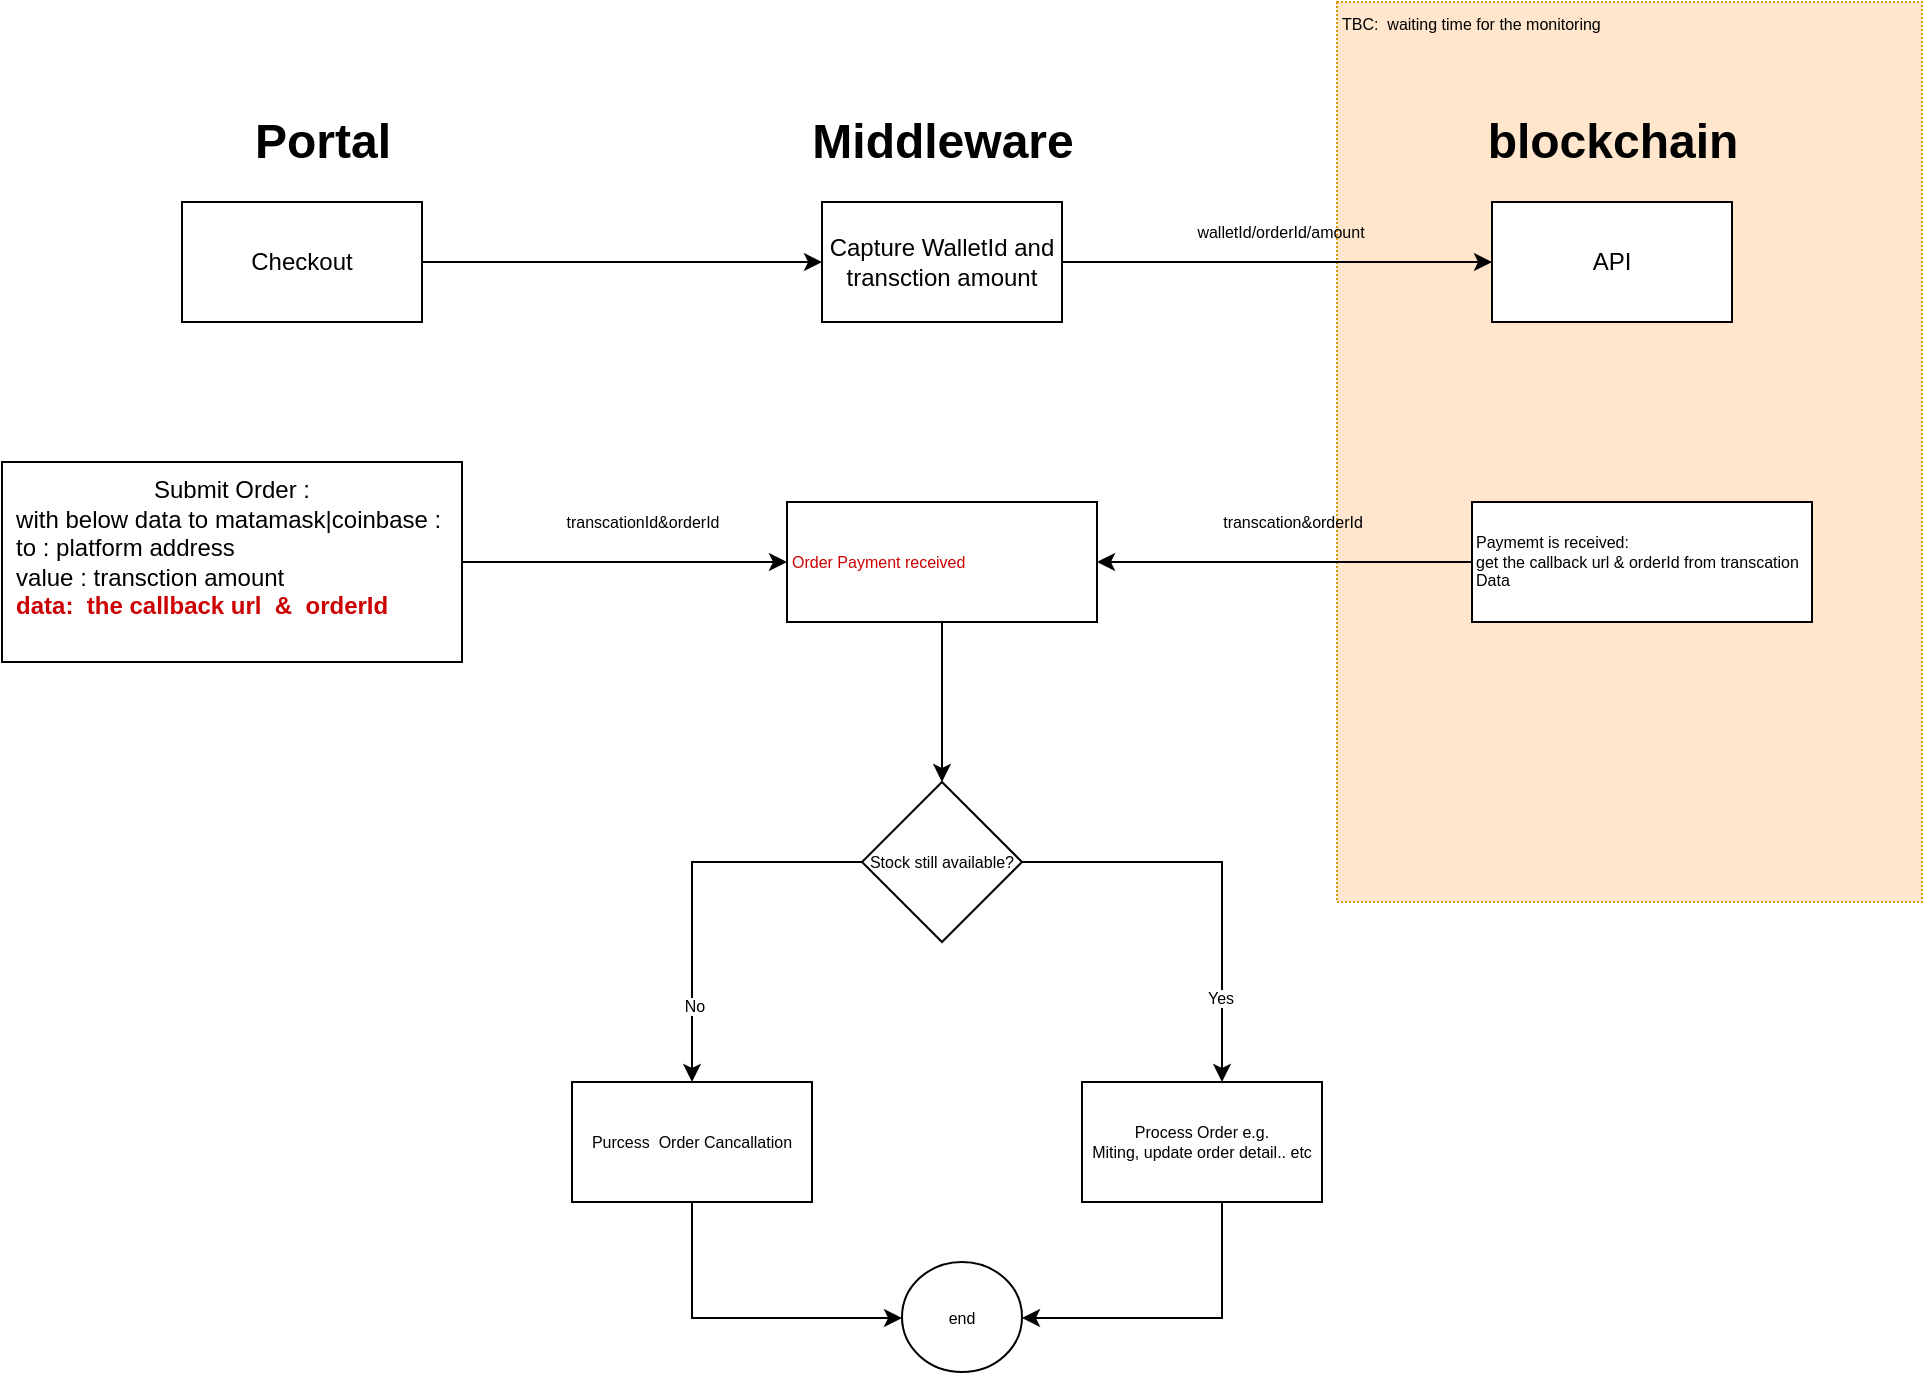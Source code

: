 <mxfile version="20.8.16" type="github"><diagram name="第 1 页" id="wN_GnZvctJ6SPSQBXwzq"><mxGraphModel dx="2261" dy="764" grid="1" gridSize="10" guides="1" tooltips="1" connect="1" arrows="1" fold="1" page="1" pageScale="1" pageWidth="827" pageHeight="1169" math="0" shadow="0"><root><mxCell id="0"/><mxCell id="1" parent="0"/><mxCell id="oOsk_JeAfeM5AghqheXJ-31" value="TBC:&amp;nbsp; waiting time for the&amp;nbsp;monitoring" style="rounded=0;whiteSpace=wrap;html=1;shadow=0;dashed=1;dashPattern=1 1;fontSize=8;fillColor=#ffe6cc;strokeColor=#d79b00;align=left;verticalAlign=top;" vertex="1" parent="1"><mxGeometry x="517.5" y="10" width="292.5" height="450" as="geometry"/></mxCell><mxCell id="oOsk_JeAfeM5AghqheXJ-6" style="edgeStyle=orthogonalEdgeStyle;rounded=0;orthogonalLoop=1;jettySize=auto;html=1;" edge="1" parent="1" source="oOsk_JeAfeM5AghqheXJ-1" target="oOsk_JeAfeM5AghqheXJ-5"><mxGeometry relative="1" as="geometry"/></mxCell><mxCell id="oOsk_JeAfeM5AghqheXJ-1" value="Checkout" style="rounded=0;whiteSpace=wrap;html=1;" vertex="1" parent="1"><mxGeometry x="-60" y="110" width="120" height="60" as="geometry"/></mxCell><mxCell id="oOsk_JeAfeM5AghqheXJ-2" value="Portal" style="text;strokeColor=none;fillColor=none;html=1;fontSize=24;fontStyle=1;verticalAlign=middle;align=center;" vertex="1" parent="1"><mxGeometry x="-40" y="60" width="100" height="40" as="geometry"/></mxCell><mxCell id="oOsk_JeAfeM5AghqheXJ-3" value="Middleware" style="text;strokeColor=none;fillColor=none;html=1;fontSize=24;fontStyle=1;verticalAlign=middle;align=center;" vertex="1" parent="1"><mxGeometry x="270" y="60" width="100" height="40" as="geometry"/></mxCell><mxCell id="oOsk_JeAfeM5AghqheXJ-4" value="blockchain" style="text;strokeColor=none;fillColor=none;html=1;fontSize=24;fontStyle=1;verticalAlign=middle;align=center;" vertex="1" parent="1"><mxGeometry x="600" y="60" width="110" height="40" as="geometry"/></mxCell><mxCell id="oOsk_JeAfeM5AghqheXJ-21" value="" style="edgeStyle=orthogonalEdgeStyle;rounded=0;orthogonalLoop=1;jettySize=auto;html=1;fontSize=8;fontColor=#000000;" edge="1" parent="1" source="oOsk_JeAfeM5AghqheXJ-5" target="oOsk_JeAfeM5AghqheXJ-20"><mxGeometry relative="1" as="geometry"/></mxCell><mxCell id="oOsk_JeAfeM5AghqheXJ-5" value="Capture WalletId and transction amount" style="rounded=0;whiteSpace=wrap;html=1;" vertex="1" parent="1"><mxGeometry x="260" y="110" width="120" height="60" as="geometry"/></mxCell><mxCell id="oOsk_JeAfeM5AghqheXJ-27" style="edgeStyle=orthogonalEdgeStyle;rounded=0;orthogonalLoop=1;jettySize=auto;html=1;entryX=0;entryY=0.5;entryDx=0;entryDy=0;fontSize=8;fontColor=#000000;" edge="1" parent="1" source="oOsk_JeAfeM5AghqheXJ-7" target="oOsk_JeAfeM5AghqheXJ-12"><mxGeometry relative="1" as="geometry"/></mxCell><mxCell id="oOsk_JeAfeM5AghqheXJ-7" value="Submit Order :&lt;br&gt;&lt;div style=&quot;text-align: left;&quot;&gt;with below data to matamask|coinbase :&amp;nbsp;&lt;br&gt;to :&amp;nbsp;platform address&amp;nbsp;&lt;br&gt;value : transction amount&lt;br&gt;&lt;b&gt;&lt;font color=&quot;#cc0000&quot;&gt;data:&amp;nbsp; the callback url&amp;nbsp; &amp;amp;&amp;nbsp; orderId&amp;nbsp;&lt;/font&gt;&lt;/b&gt;&lt;br&gt;&lt;br&gt;&lt;/div&gt;" style="rounded=0;whiteSpace=wrap;html=1;" vertex="1" parent="1"><mxGeometry x="-150" y="240" width="230" height="100" as="geometry"/></mxCell><mxCell id="oOsk_JeAfeM5AghqheXJ-46" style="edgeStyle=orthogonalEdgeStyle;rounded=0;orthogonalLoop=1;jettySize=auto;html=1;fontSize=8;fontColor=#000000;" edge="1" parent="1" source="oOsk_JeAfeM5AghqheXJ-12" target="oOsk_JeAfeM5AghqheXJ-32"><mxGeometry relative="1" as="geometry"/></mxCell><mxCell id="oOsk_JeAfeM5AghqheXJ-12" value="Order Payment received&amp;nbsp;" style="whiteSpace=wrap;html=1;fontColor=#CC0000;rounded=0;fontSize=8;align=left;" vertex="1" parent="1"><mxGeometry x="242.5" y="260" width="155" height="60" as="geometry"/></mxCell><mxCell id="oOsk_JeAfeM5AghqheXJ-23" style="edgeStyle=orthogonalEdgeStyle;rounded=0;orthogonalLoop=1;jettySize=auto;html=1;entryX=1;entryY=0.5;entryDx=0;entryDy=0;fontSize=8;fontColor=#000000;" edge="1" parent="1" source="oOsk_JeAfeM5AghqheXJ-16" target="oOsk_JeAfeM5AghqheXJ-12"><mxGeometry relative="1" as="geometry"/></mxCell><mxCell id="oOsk_JeAfeM5AghqheXJ-16" value="Paymemt is received:&amp;nbsp;&lt;br&gt;get the callback url &amp;amp; orderId from transcation Data" style="rounded=0;whiteSpace=wrap;html=1;fontSize=8;fontColor=#000000;align=left;" vertex="1" parent="1"><mxGeometry x="585" y="260" width="170" height="60" as="geometry"/></mxCell><mxCell id="oOsk_JeAfeM5AghqheXJ-20" value="API" style="whiteSpace=wrap;html=1;rounded=0;" vertex="1" parent="1"><mxGeometry x="595" y="110" width="120" height="60" as="geometry"/></mxCell><mxCell id="oOsk_JeAfeM5AghqheXJ-22" value="walletId/orderId/amount" style="text;html=1;align=center;verticalAlign=middle;resizable=0;points=[];autosize=1;strokeColor=none;fillColor=none;fontSize=8;fontColor=#000000;" vertex="1" parent="1"><mxGeometry x="413.5" y="110" width="150" height="30" as="geometry"/></mxCell><mxCell id="oOsk_JeAfeM5AghqheXJ-24" value="transcation&amp;amp;orderId" style="text;html=1;align=center;verticalAlign=middle;resizable=0;points=[];autosize=1;strokeColor=none;fillColor=none;fontSize=8;fontColor=#000000;" vertex="1" parent="1"><mxGeometry x="430" y="255" width="130" height="30" as="geometry"/></mxCell><mxCell id="oOsk_JeAfeM5AghqheXJ-28" value="transcationId&amp;amp;orderId" style="text;html=1;align=center;verticalAlign=middle;resizable=0;points=[];autosize=1;strokeColor=none;fillColor=none;fontSize=8;fontColor=#000000;" vertex="1" parent="1"><mxGeometry x="100" y="255" width="140" height="30" as="geometry"/></mxCell><mxCell id="oOsk_JeAfeM5AghqheXJ-33" style="edgeStyle=orthogonalEdgeStyle;rounded=0;orthogonalLoop=1;jettySize=auto;html=1;fontSize=8;fontColor=#000000;" edge="1" parent="1" source="oOsk_JeAfeM5AghqheXJ-32" target="oOsk_JeAfeM5AghqheXJ-34"><mxGeometry relative="1" as="geometry"><mxPoint x="220" y="570" as="targetPoint"/><Array as="points"><mxPoint x="195" y="440"/></Array></mxGeometry></mxCell><mxCell id="oOsk_JeAfeM5AghqheXJ-51" value="No" style="edgeLabel;html=1;align=center;verticalAlign=middle;resizable=0;points=[];fontSize=8;fontColor=#000000;" vertex="1" connectable="0" parent="oOsk_JeAfeM5AghqheXJ-33"><mxGeometry x="0.61" y="1" relative="1" as="geometry"><mxPoint as="offset"/></mxGeometry></mxCell><mxCell id="oOsk_JeAfeM5AghqheXJ-37" style="edgeStyle=orthogonalEdgeStyle;rounded=0;orthogonalLoop=1;jettySize=auto;html=1;fontSize=8;fontColor=#000000;" edge="1" parent="1" source="oOsk_JeAfeM5AghqheXJ-32" target="oOsk_JeAfeM5AghqheXJ-36"><mxGeometry relative="1" as="geometry"><Array as="points"><mxPoint x="460" y="440"/></Array></mxGeometry></mxCell><mxCell id="oOsk_JeAfeM5AghqheXJ-52" value="Yes" style="edgeLabel;html=1;align=center;verticalAlign=middle;resizable=0;points=[];fontSize=8;fontColor=#000000;" vertex="1" connectable="0" parent="oOsk_JeAfeM5AghqheXJ-37"><mxGeometry x="0.6" y="-1" relative="1" as="geometry"><mxPoint as="offset"/></mxGeometry></mxCell><mxCell id="oOsk_JeAfeM5AghqheXJ-32" value="Stock still available?" style="rhombus;whiteSpace=wrap;html=1;shadow=0;fontSize=8;fontColor=#000000;" vertex="1" parent="1"><mxGeometry x="280" y="400" width="80" height="80" as="geometry"/></mxCell><mxCell id="oOsk_JeAfeM5AghqheXJ-43" value="" style="edgeStyle=orthogonalEdgeStyle;rounded=0;orthogonalLoop=1;jettySize=auto;html=1;fontSize=8;fontColor=#000000;" edge="1" parent="1" source="oOsk_JeAfeM5AghqheXJ-34" target="oOsk_JeAfeM5AghqheXJ-42"><mxGeometry relative="1" as="geometry"><Array as="points"><mxPoint x="195" y="668"/></Array></mxGeometry></mxCell><mxCell id="oOsk_JeAfeM5AghqheXJ-34" value="Purcess&amp;nbsp; Order Cancallation" style="rounded=0;whiteSpace=wrap;html=1;shadow=0;fontSize=8;fontColor=#000000;" vertex="1" parent="1"><mxGeometry x="135" y="550" width="120" height="60" as="geometry"/></mxCell><mxCell id="oOsk_JeAfeM5AghqheXJ-45" value="" style="edgeStyle=orthogonalEdgeStyle;rounded=0;orthogonalLoop=1;jettySize=auto;html=1;fontSize=8;fontColor=#000000;" edge="1" parent="1" source="oOsk_JeAfeM5AghqheXJ-36" target="oOsk_JeAfeM5AghqheXJ-42"><mxGeometry relative="1" as="geometry"><Array as="points"><mxPoint x="460" y="668"/></Array></mxGeometry></mxCell><mxCell id="oOsk_JeAfeM5AghqheXJ-36" value="Process Order e.g.&lt;br&gt;Miting, update order detail.. etc" style="rounded=0;whiteSpace=wrap;html=1;shadow=0;fontSize=8;fontColor=#000000;" vertex="1" parent="1"><mxGeometry x="390" y="550" width="120" height="60" as="geometry"/></mxCell><mxCell id="oOsk_JeAfeM5AghqheXJ-42" value="end" style="ellipse;whiteSpace=wrap;html=1;fontSize=8;fontColor=#000000;rounded=0;shadow=0;" vertex="1" parent="1"><mxGeometry x="300" y="640" width="60" height="55" as="geometry"/></mxCell></root></mxGraphModel></diagram></mxfile>